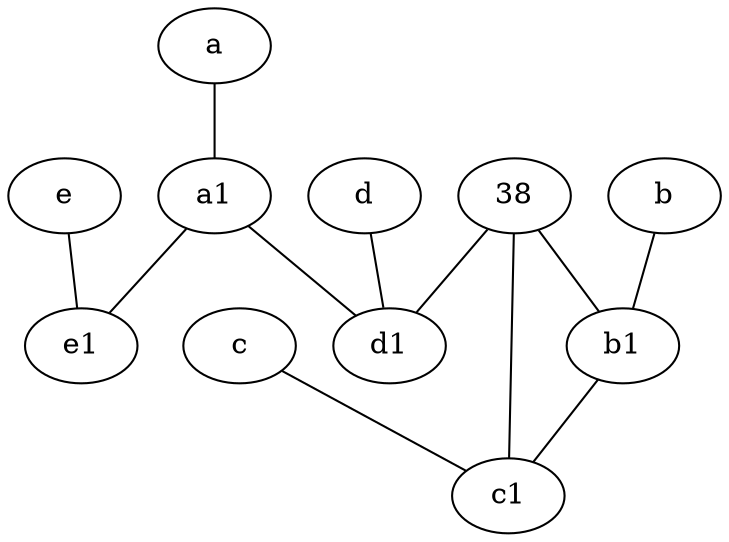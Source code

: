 graph {
	node [labelfontsize=50]
	e [labelfontsize=50 pos="7,9!"]
	a [labelfontsize=50 pos="8,2!"]
	e1 [labelfontsize=50 pos="7,7!"]
	c [labelfontsize=50 pos="4.5,2!"]
	b1 [labelfontsize=50 pos="9,4!"]
	b [labelfontsize=50 pos="10,4!"]
	d1 [labelfontsize=50 pos="3,5!"]
	c1 [labelfontsize=50 pos="4.5,3!"]
	38 [labelfontsize=50]
	a1 [labelfontsize=50 pos="8,3!"]
	d [labelfontsize=50 pos="2,5!"]
	38 -- b1
	d -- d1
	38 -- d1
	b -- b1
	b1 -- c1
	e -- e1
	a1 -- d1
	c -- c1
	a1 -- e1
	38 -- c1
	a -- a1
}
